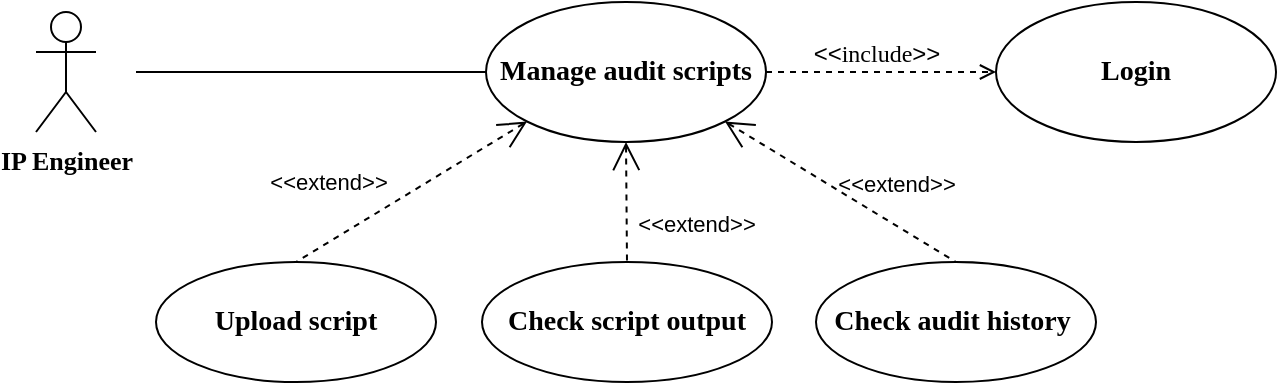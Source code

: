 <mxfile version="13.6.2" type="github">
  <diagram id="fceYZK4B8EAD64JDlkFU" name="Page-1">
    <mxGraphModel dx="1221" dy="587" grid="1" gridSize="10" guides="1" tooltips="1" connect="1" arrows="1" fold="1" page="1" pageScale="1" pageWidth="850" pageHeight="1100" math="0" shadow="0">
      <root>
        <mxCell id="0" />
        <mxCell id="1" parent="0" />
        <mxCell id="AMwVumv2ms9iytiUo9Ck-6" value="&lt;font face=&quot;Old Standard TT&quot; size=&quot;1&quot;&gt;&lt;b style=&quot;font-size: 13px&quot;&gt;IP Engineer&lt;/b&gt;&lt;/font&gt;" style="shape=umlActor;html=1;verticalLabelPosition=bottom;verticalAlign=top;align=center;" vertex="1" parent="1">
          <mxGeometry x="130" y="145" width="30" height="60" as="geometry" />
        </mxCell>
        <mxCell id="AMwVumv2ms9iytiUo9Ck-14" value="&lt;font face=&quot;Old Standard TT&quot; size=&quot;1&quot;&gt;&lt;b style=&quot;font-size: 14px&quot;&gt;Login&lt;/b&gt;&lt;/font&gt;" style="ellipse;whiteSpace=wrap;html=1;fillColor=none;" vertex="1" parent="1">
          <mxGeometry x="610" y="140" width="140" height="70" as="geometry" />
        </mxCell>
        <mxCell id="AMwVumv2ms9iytiUo9Ck-17" value="&lt;font face=&quot;Old Standard TT&quot; size=&quot;1&quot;&gt;&lt;b style=&quot;font-size: 14px&quot;&gt;Manage audit scripts&lt;/b&gt;&lt;/font&gt;" style="ellipse;whiteSpace=wrap;html=1;fillColor=none;" vertex="1" parent="1">
          <mxGeometry x="355" y="140" width="140" height="70" as="geometry" />
        </mxCell>
        <mxCell id="AMwVumv2ms9iytiUo9Ck-43" value="&lt;font style=&quot;font-size: 12px&quot;&gt;&amp;lt;&amp;lt;&lt;font face=&quot;Old Standard TT&quot; style=&quot;font-size: 12px&quot;&gt;include&lt;/font&gt;&amp;gt;&amp;gt;&lt;/font&gt;" style="edgeStyle=none;html=1;endArrow=open;verticalAlign=bottom;dashed=1;labelBackgroundColor=none;exitX=1;exitY=0.5;exitDx=0;exitDy=0;entryX=0;entryY=0.5;entryDx=0;entryDy=0;" edge="1" parent="1" source="AMwVumv2ms9iytiUo9Ck-17" target="AMwVumv2ms9iytiUo9Ck-14">
          <mxGeometry x="-0.043" width="160" relative="1" as="geometry">
            <mxPoint x="600" y="190" as="sourcePoint" />
            <mxPoint x="650" y="175" as="targetPoint" />
            <Array as="points" />
            <mxPoint as="offset" />
          </mxGeometry>
        </mxCell>
        <mxCell id="AMwVumv2ms9iytiUo9Ck-51" value="" style="edgeStyle=none;html=1;endArrow=none;verticalAlign=bottom;entryX=0;entryY=0.5;entryDx=0;entryDy=0;" edge="1" parent="1" target="AMwVumv2ms9iytiUo9Ck-17">
          <mxGeometry width="160" relative="1" as="geometry">
            <mxPoint x="180" y="175" as="sourcePoint" />
            <mxPoint x="330" y="95" as="targetPoint" />
          </mxGeometry>
        </mxCell>
        <mxCell id="AMwVumv2ms9iytiUo9Ck-59" value="&lt;font face=&quot;Old Standard TT&quot; size=&quot;1&quot;&gt;&lt;b style=&quot;font-size: 14px&quot;&gt;Upload script&lt;/b&gt;&lt;/font&gt;" style="ellipse;whiteSpace=wrap;html=1;fillColor=none;" vertex="1" parent="1">
          <mxGeometry x="190" y="270" width="140" height="60" as="geometry" />
        </mxCell>
        <mxCell id="AMwVumv2ms9iytiUo9Ck-60" value="&lt;font face=&quot;Old Standard TT&quot; size=&quot;1&quot;&gt;&lt;b style=&quot;font-size: 14px&quot;&gt;Check audit history&amp;nbsp;&lt;/b&gt;&lt;/font&gt;" style="ellipse;whiteSpace=wrap;html=1;fillColor=none;" vertex="1" parent="1">
          <mxGeometry x="520" y="270" width="140" height="60" as="geometry" />
        </mxCell>
        <mxCell id="AMwVumv2ms9iytiUo9Ck-61" value="&lt;font face=&quot;Old Standard TT&quot; size=&quot;1&quot;&gt;&lt;b style=&quot;font-size: 14px&quot;&gt;Check script output&lt;/b&gt;&lt;/font&gt;" style="ellipse;whiteSpace=wrap;html=1;fillColor=none;" vertex="1" parent="1">
          <mxGeometry x="353" y="270" width="145" height="60" as="geometry" />
        </mxCell>
        <mxCell id="AMwVumv2ms9iytiUo9Ck-64" value="&amp;lt;&amp;lt;extend&amp;gt;&amp;gt;" style="edgeStyle=none;html=1;startArrow=open;endArrow=none;startSize=12;verticalAlign=bottom;dashed=1;labelBackgroundColor=none;exitX=1;exitY=1;exitDx=0;exitDy=0;entryX=0.5;entryY=0;entryDx=0;entryDy=0;" edge="1" parent="1" source="AMwVumv2ms9iytiUo9Ck-17" target="AMwVumv2ms9iytiUo9Ck-60">
          <mxGeometry x="0.39" y="10" width="160" relative="1" as="geometry">
            <mxPoint x="340" y="250" as="sourcePoint" />
            <mxPoint x="500" y="250" as="targetPoint" />
            <mxPoint as="offset" />
          </mxGeometry>
        </mxCell>
        <mxCell id="AMwVumv2ms9iytiUo9Ck-65" value="&amp;lt;&amp;lt;extend&amp;gt;&amp;gt;" style="edgeStyle=none;html=1;startArrow=open;endArrow=none;startSize=12;verticalAlign=bottom;dashed=1;labelBackgroundColor=none;entryX=0.5;entryY=0;entryDx=0;entryDy=0;exitX=0;exitY=1;exitDx=0;exitDy=0;" edge="1" parent="1" source="AMwVumv2ms9iytiUo9Ck-17" target="AMwVumv2ms9iytiUo9Ck-59">
          <mxGeometry x="0.571" y="-18" width="160" relative="1" as="geometry">
            <mxPoint x="375" y="230" as="sourcePoint" />
            <mxPoint x="470" y="270" as="targetPoint" />
            <mxPoint as="offset" />
          </mxGeometry>
        </mxCell>
        <mxCell id="AMwVumv2ms9iytiUo9Ck-68" value="&amp;lt;&amp;lt;extend&amp;gt;&amp;gt;" style="edgeStyle=none;html=1;startArrow=open;endArrow=none;startSize=12;verticalAlign=bottom;dashed=1;labelBackgroundColor=none;entryX=0.5;entryY=0;entryDx=0;entryDy=0;exitX=0.5;exitY=1;exitDx=0;exitDy=0;" edge="1" parent="1" source="AMwVumv2ms9iytiUo9Ck-17" target="AMwVumv2ms9iytiUo9Ck-61">
          <mxGeometry x="0.676" y="35" width="160" relative="1" as="geometry">
            <mxPoint x="410" y="211" as="sourcePoint" />
            <mxPoint x="550" y="300" as="targetPoint" />
            <mxPoint as="offset" />
          </mxGeometry>
        </mxCell>
      </root>
    </mxGraphModel>
  </diagram>
</mxfile>
